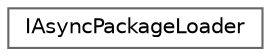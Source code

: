 digraph "Graphical Class Hierarchy"
{
 // INTERACTIVE_SVG=YES
 // LATEX_PDF_SIZE
  bgcolor="transparent";
  edge [fontname=Helvetica,fontsize=10,labelfontname=Helvetica,labelfontsize=10];
  node [fontname=Helvetica,fontsize=10,shape=box,height=0.2,width=0.4];
  rankdir="LR";
  Node0 [id="Node000000",label="IAsyncPackageLoader",height=0.2,width=0.4,color="grey40", fillcolor="white", style="filled",URL="$de/d73/classIAsyncPackageLoader.html",tooltip="Asynchronous package loader interface."];
}
